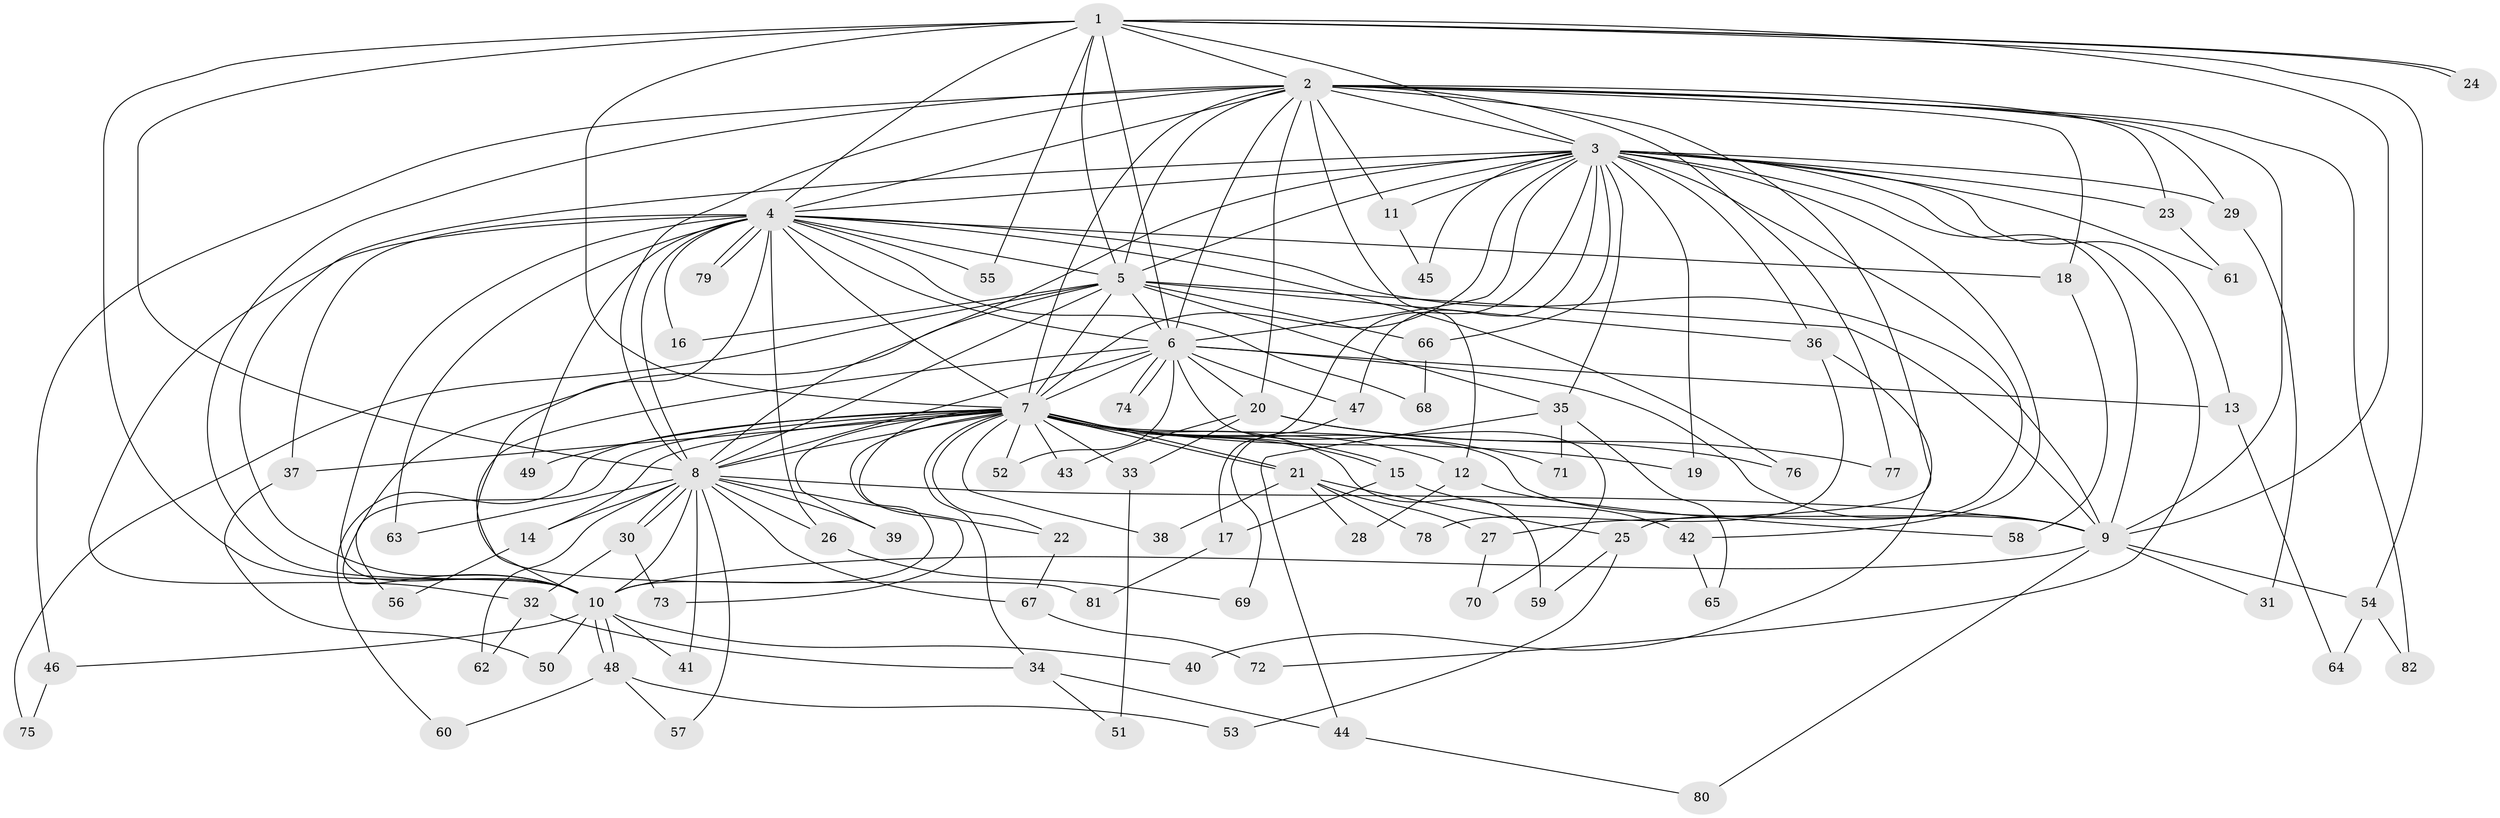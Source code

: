 // coarse degree distribution, {17: 0.03389830508474576, 19: 0.01694915254237288, 22: 0.01694915254237288, 20: 0.01694915254237288, 15: 0.01694915254237288, 14: 0.01694915254237288, 27: 0.01694915254237288, 11: 0.01694915254237288, 2: 0.4745762711864407, 4: 0.0847457627118644, 5: 0.01694915254237288, 3: 0.2033898305084746, 7: 0.01694915254237288, 6: 0.01694915254237288, 1: 0.03389830508474576}
// Generated by graph-tools (version 1.1) at 2025/41/03/06/25 10:41:41]
// undirected, 82 vertices, 189 edges
graph export_dot {
graph [start="1"]
  node [color=gray90,style=filled];
  1;
  2;
  3;
  4;
  5;
  6;
  7;
  8;
  9;
  10;
  11;
  12;
  13;
  14;
  15;
  16;
  17;
  18;
  19;
  20;
  21;
  22;
  23;
  24;
  25;
  26;
  27;
  28;
  29;
  30;
  31;
  32;
  33;
  34;
  35;
  36;
  37;
  38;
  39;
  40;
  41;
  42;
  43;
  44;
  45;
  46;
  47;
  48;
  49;
  50;
  51;
  52;
  53;
  54;
  55;
  56;
  57;
  58;
  59;
  60;
  61;
  62;
  63;
  64;
  65;
  66;
  67;
  68;
  69;
  70;
  71;
  72;
  73;
  74;
  75;
  76;
  77;
  78;
  79;
  80;
  81;
  82;
  1 -- 2;
  1 -- 3;
  1 -- 4;
  1 -- 5;
  1 -- 6;
  1 -- 7;
  1 -- 8;
  1 -- 9;
  1 -- 10;
  1 -- 24;
  1 -- 24;
  1 -- 54;
  1 -- 55;
  2 -- 3;
  2 -- 4;
  2 -- 5;
  2 -- 6;
  2 -- 7;
  2 -- 8;
  2 -- 9;
  2 -- 10;
  2 -- 11;
  2 -- 12;
  2 -- 18;
  2 -- 20;
  2 -- 23;
  2 -- 27;
  2 -- 29;
  2 -- 46;
  2 -- 77;
  2 -- 82;
  3 -- 4;
  3 -- 5;
  3 -- 6;
  3 -- 7;
  3 -- 8;
  3 -- 9;
  3 -- 10;
  3 -- 11;
  3 -- 13;
  3 -- 17;
  3 -- 19;
  3 -- 23;
  3 -- 25;
  3 -- 29;
  3 -- 35;
  3 -- 36;
  3 -- 42;
  3 -- 45;
  3 -- 47;
  3 -- 61;
  3 -- 66;
  3 -- 72;
  4 -- 5;
  4 -- 6;
  4 -- 7;
  4 -- 8;
  4 -- 9;
  4 -- 10;
  4 -- 16;
  4 -- 18;
  4 -- 26;
  4 -- 32;
  4 -- 37;
  4 -- 49;
  4 -- 55;
  4 -- 63;
  4 -- 68;
  4 -- 76;
  4 -- 79;
  4 -- 79;
  4 -- 81;
  5 -- 6;
  5 -- 7;
  5 -- 8;
  5 -- 9;
  5 -- 10;
  5 -- 16;
  5 -- 35;
  5 -- 36;
  5 -- 66;
  5 -- 75;
  6 -- 7;
  6 -- 8;
  6 -- 9;
  6 -- 10;
  6 -- 13;
  6 -- 20;
  6 -- 47;
  6 -- 52;
  6 -- 70;
  6 -- 74;
  6 -- 74;
  7 -- 8;
  7 -- 9;
  7 -- 10;
  7 -- 12;
  7 -- 14;
  7 -- 15;
  7 -- 15;
  7 -- 19;
  7 -- 21;
  7 -- 21;
  7 -- 22;
  7 -- 33;
  7 -- 34;
  7 -- 37;
  7 -- 38;
  7 -- 39;
  7 -- 43;
  7 -- 49;
  7 -- 52;
  7 -- 56;
  7 -- 59;
  7 -- 60;
  7 -- 71;
  7 -- 73;
  8 -- 9;
  8 -- 10;
  8 -- 14;
  8 -- 22;
  8 -- 26;
  8 -- 30;
  8 -- 30;
  8 -- 39;
  8 -- 41;
  8 -- 57;
  8 -- 62;
  8 -- 63;
  8 -- 67;
  9 -- 10;
  9 -- 31;
  9 -- 54;
  9 -- 80;
  10 -- 40;
  10 -- 41;
  10 -- 46;
  10 -- 48;
  10 -- 48;
  10 -- 50;
  11 -- 45;
  12 -- 28;
  12 -- 58;
  13 -- 64;
  14 -- 56;
  15 -- 17;
  15 -- 42;
  17 -- 81;
  18 -- 58;
  20 -- 33;
  20 -- 43;
  20 -- 76;
  20 -- 77;
  21 -- 25;
  21 -- 27;
  21 -- 28;
  21 -- 38;
  21 -- 78;
  22 -- 67;
  23 -- 61;
  25 -- 53;
  25 -- 59;
  26 -- 69;
  27 -- 70;
  29 -- 31;
  30 -- 32;
  30 -- 73;
  32 -- 34;
  32 -- 62;
  33 -- 51;
  34 -- 44;
  34 -- 51;
  35 -- 44;
  35 -- 65;
  35 -- 71;
  36 -- 40;
  36 -- 78;
  37 -- 50;
  42 -- 65;
  44 -- 80;
  46 -- 75;
  47 -- 69;
  48 -- 53;
  48 -- 57;
  48 -- 60;
  54 -- 64;
  54 -- 82;
  66 -- 68;
  67 -- 72;
}
